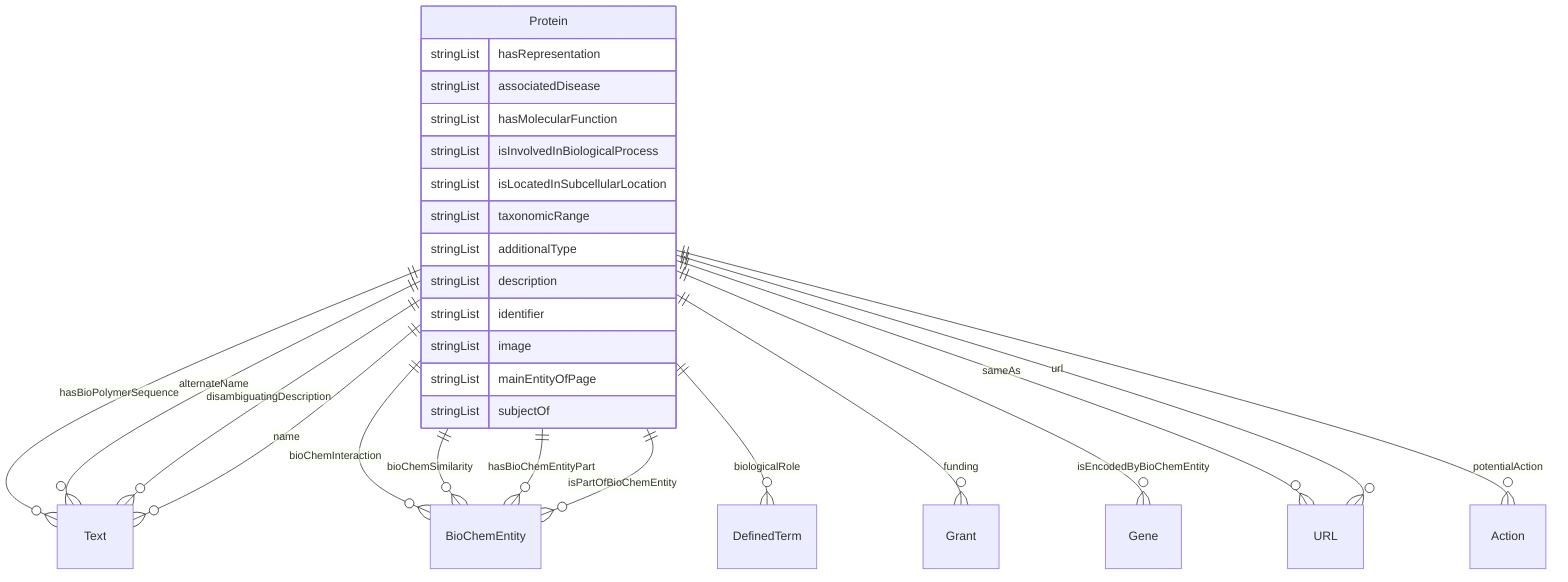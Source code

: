 erDiagram
Protein {
    stringList hasRepresentation  
    stringList associatedDisease  
    stringList hasMolecularFunction  
    stringList isInvolvedInBiologicalProcess  
    stringList isLocatedInSubcellularLocation  
    stringList taxonomicRange  
    stringList additionalType  
    stringList description  
    stringList identifier  
    stringList image  
    stringList mainEntityOfPage  
    stringList subjectOf  
}

Protein ||--}o Text : "hasBioPolymerSequence"
Protein ||--}o BioChemEntity : "bioChemInteraction"
Protein ||--}o BioChemEntity : "bioChemSimilarity"
Protein ||--}o DefinedTerm : "biologicalRole"
Protein ||--}o Grant : "funding"
Protein ||--}o BioChemEntity : "hasBioChemEntityPart"
Protein ||--}o Gene : "isEncodedByBioChemEntity"
Protein ||--}o BioChemEntity : "isPartOfBioChemEntity"
Protein ||--}o Text : "alternateName"
Protein ||--}o Text : "disambiguatingDescription"
Protein ||--}o Text : "name"
Protein ||--}o URL : "sameAs"
Protein ||--}o Action : "potentialAction"
Protein ||--}o URL : "url"